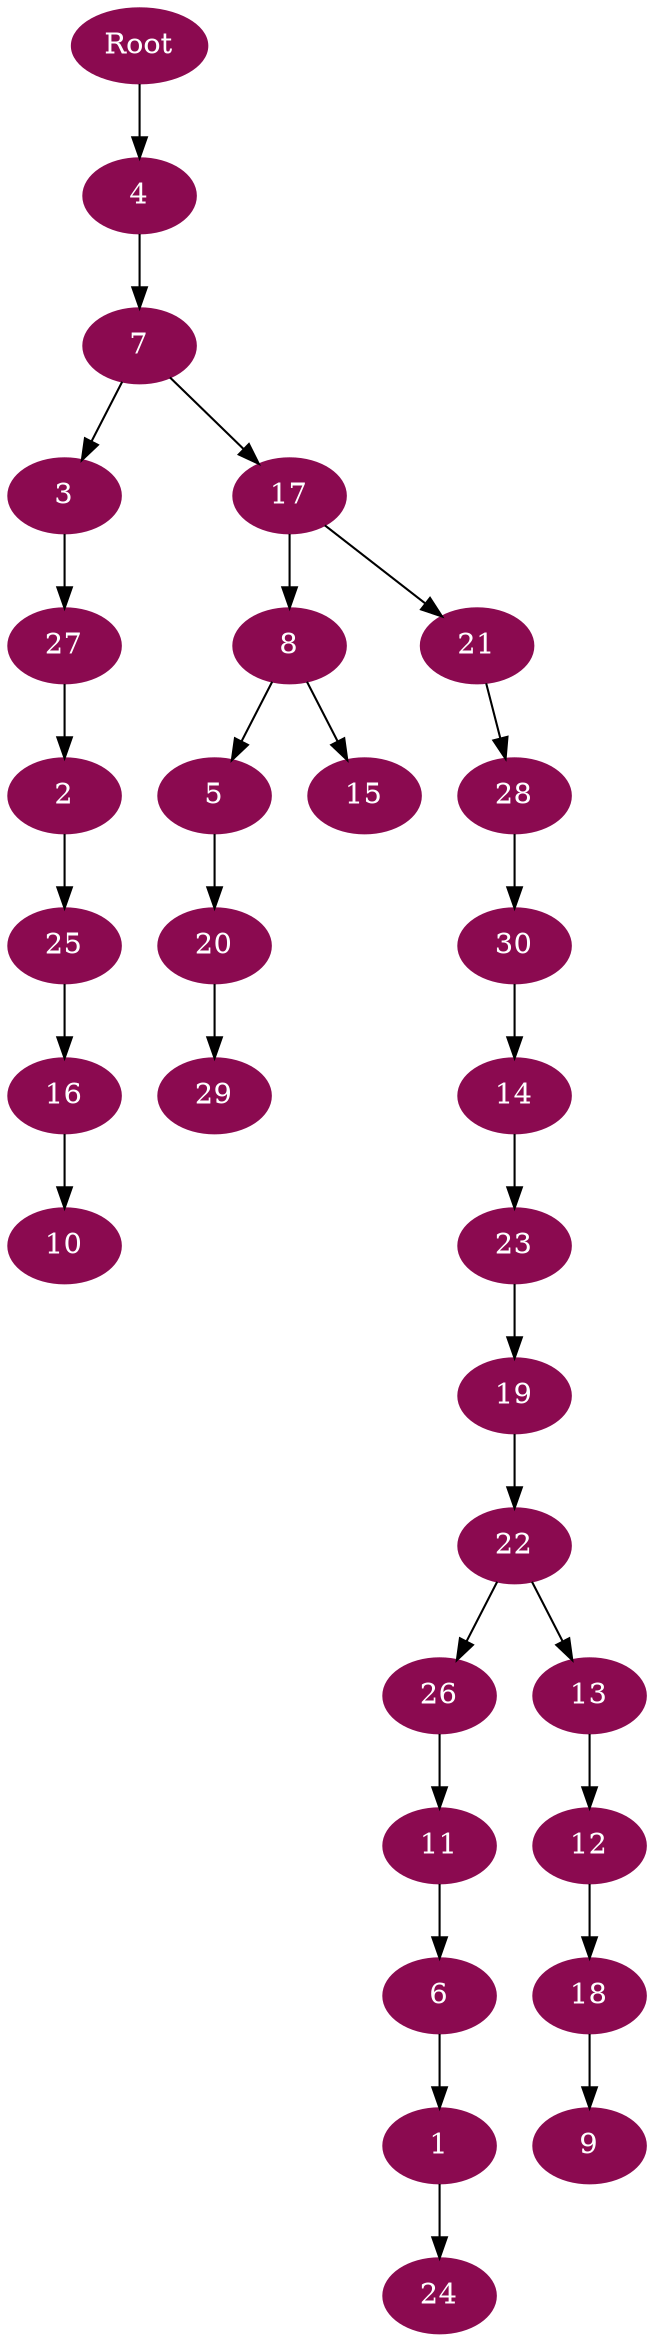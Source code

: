 digraph G {
node [color=deeppink4, style=filled, fontcolor=white];
6 -> 1;
27 -> 2;
7 -> 3;
Root -> 4;
8 -> 5;
11 -> 6;
4 -> 7;
17 -> 8;
18 -> 9;
16 -> 10;
26 -> 11;
13 -> 12;
22 -> 13;
30 -> 14;
8 -> 15;
25 -> 16;
7 -> 17;
12 -> 18;
23 -> 19;
5 -> 20;
17 -> 21;
19 -> 22;
14 -> 23;
1 -> 24;
2 -> 25;
22 -> 26;
3 -> 27;
21 -> 28;
20 -> 29;
28 -> 30;
}
